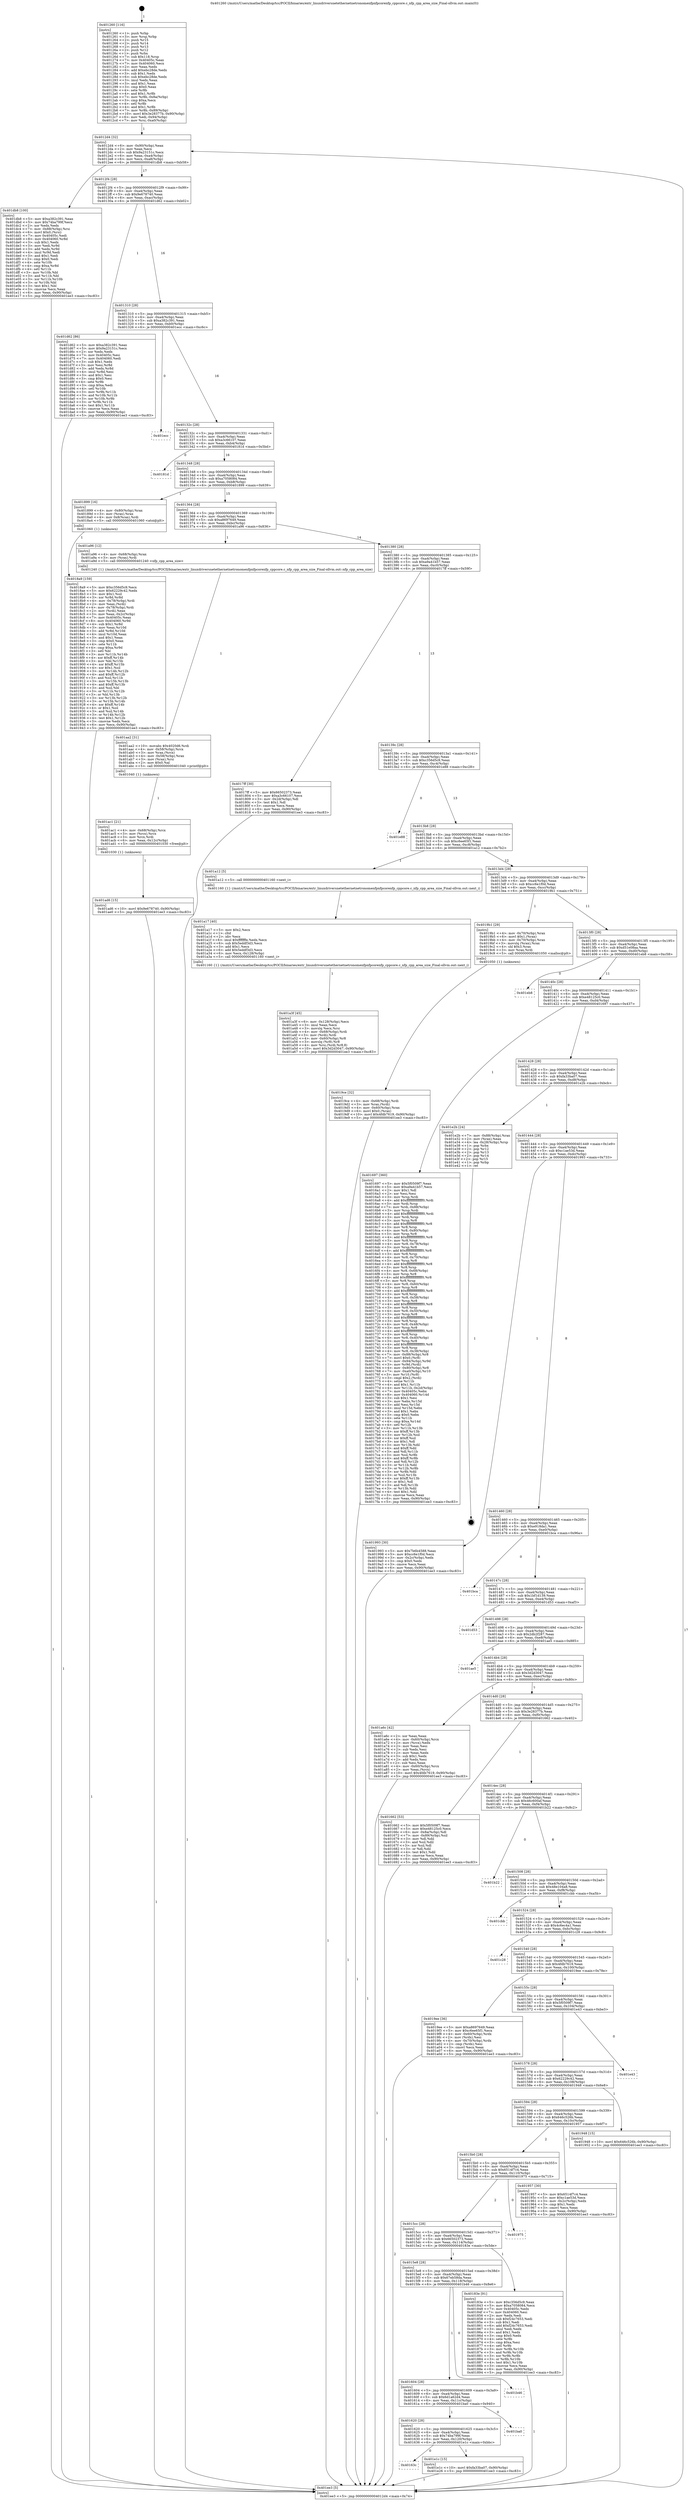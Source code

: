 digraph "0x401260" {
  label = "0x401260 (/mnt/c/Users/mathe/Desktop/tcc/POCII/binaries/extr_linuxdriversnetethernetnetronomenfpnfpcorenfp_cppcore.c_nfp_cpp_area_size_Final-ollvm.out::main(0))"
  labelloc = "t"
  node[shape=record]

  Entry [label="",width=0.3,height=0.3,shape=circle,fillcolor=black,style=filled]
  "0x4012d4" [label="{
     0x4012d4 [32]\l
     | [instrs]\l
     &nbsp;&nbsp;0x4012d4 \<+6\>: mov -0x90(%rbp),%eax\l
     &nbsp;&nbsp;0x4012da \<+2\>: mov %eax,%ecx\l
     &nbsp;&nbsp;0x4012dc \<+6\>: sub $0x9a23151c,%ecx\l
     &nbsp;&nbsp;0x4012e2 \<+6\>: mov %eax,-0xa4(%rbp)\l
     &nbsp;&nbsp;0x4012e8 \<+6\>: mov %ecx,-0xa8(%rbp)\l
     &nbsp;&nbsp;0x4012ee \<+6\>: je 0000000000401db8 \<main+0xb58\>\l
  }"]
  "0x401db8" [label="{
     0x401db8 [100]\l
     | [instrs]\l
     &nbsp;&nbsp;0x401db8 \<+5\>: mov $0xa382c391,%eax\l
     &nbsp;&nbsp;0x401dbd \<+5\>: mov $0x74ba799f,%ecx\l
     &nbsp;&nbsp;0x401dc2 \<+2\>: xor %edx,%edx\l
     &nbsp;&nbsp;0x401dc4 \<+7\>: mov -0x88(%rbp),%rsi\l
     &nbsp;&nbsp;0x401dcb \<+6\>: movl $0x0,(%rsi)\l
     &nbsp;&nbsp;0x401dd1 \<+7\>: mov 0x40405c,%edi\l
     &nbsp;&nbsp;0x401dd8 \<+8\>: mov 0x404060,%r8d\l
     &nbsp;&nbsp;0x401de0 \<+3\>: sub $0x1,%edx\l
     &nbsp;&nbsp;0x401de3 \<+3\>: mov %edi,%r9d\l
     &nbsp;&nbsp;0x401de6 \<+3\>: add %edx,%r9d\l
     &nbsp;&nbsp;0x401de9 \<+4\>: imul %r9d,%edi\l
     &nbsp;&nbsp;0x401ded \<+3\>: and $0x1,%edi\l
     &nbsp;&nbsp;0x401df0 \<+3\>: cmp $0x0,%edi\l
     &nbsp;&nbsp;0x401df3 \<+4\>: sete %r10b\l
     &nbsp;&nbsp;0x401df7 \<+4\>: cmp $0xa,%r8d\l
     &nbsp;&nbsp;0x401dfb \<+4\>: setl %r11b\l
     &nbsp;&nbsp;0x401dff \<+3\>: mov %r10b,%bl\l
     &nbsp;&nbsp;0x401e02 \<+3\>: and %r11b,%bl\l
     &nbsp;&nbsp;0x401e05 \<+3\>: xor %r11b,%r10b\l
     &nbsp;&nbsp;0x401e08 \<+3\>: or %r10b,%bl\l
     &nbsp;&nbsp;0x401e0b \<+3\>: test $0x1,%bl\l
     &nbsp;&nbsp;0x401e0e \<+3\>: cmovne %ecx,%eax\l
     &nbsp;&nbsp;0x401e11 \<+6\>: mov %eax,-0x90(%rbp)\l
     &nbsp;&nbsp;0x401e17 \<+5\>: jmp 0000000000401ee3 \<main+0xc83\>\l
  }"]
  "0x4012f4" [label="{
     0x4012f4 [28]\l
     | [instrs]\l
     &nbsp;&nbsp;0x4012f4 \<+5\>: jmp 00000000004012f9 \<main+0x99\>\l
     &nbsp;&nbsp;0x4012f9 \<+6\>: mov -0xa4(%rbp),%eax\l
     &nbsp;&nbsp;0x4012ff \<+5\>: sub $0x9e678740,%eax\l
     &nbsp;&nbsp;0x401304 \<+6\>: mov %eax,-0xac(%rbp)\l
     &nbsp;&nbsp;0x40130a \<+6\>: je 0000000000401d62 \<main+0xb02\>\l
  }"]
  Exit [label="",width=0.3,height=0.3,shape=circle,fillcolor=black,style=filled,peripheries=2]
  "0x401d62" [label="{
     0x401d62 [86]\l
     | [instrs]\l
     &nbsp;&nbsp;0x401d62 \<+5\>: mov $0xa382c391,%eax\l
     &nbsp;&nbsp;0x401d67 \<+5\>: mov $0x9a23151c,%ecx\l
     &nbsp;&nbsp;0x401d6c \<+2\>: xor %edx,%edx\l
     &nbsp;&nbsp;0x401d6e \<+7\>: mov 0x40405c,%esi\l
     &nbsp;&nbsp;0x401d75 \<+7\>: mov 0x404060,%edi\l
     &nbsp;&nbsp;0x401d7c \<+3\>: sub $0x1,%edx\l
     &nbsp;&nbsp;0x401d7f \<+3\>: mov %esi,%r8d\l
     &nbsp;&nbsp;0x401d82 \<+3\>: add %edx,%r8d\l
     &nbsp;&nbsp;0x401d85 \<+4\>: imul %r8d,%esi\l
     &nbsp;&nbsp;0x401d89 \<+3\>: and $0x1,%esi\l
     &nbsp;&nbsp;0x401d8c \<+3\>: cmp $0x0,%esi\l
     &nbsp;&nbsp;0x401d8f \<+4\>: sete %r9b\l
     &nbsp;&nbsp;0x401d93 \<+3\>: cmp $0xa,%edi\l
     &nbsp;&nbsp;0x401d96 \<+4\>: setl %r10b\l
     &nbsp;&nbsp;0x401d9a \<+3\>: mov %r9b,%r11b\l
     &nbsp;&nbsp;0x401d9d \<+3\>: and %r10b,%r11b\l
     &nbsp;&nbsp;0x401da0 \<+3\>: xor %r10b,%r9b\l
     &nbsp;&nbsp;0x401da3 \<+3\>: or %r9b,%r11b\l
     &nbsp;&nbsp;0x401da6 \<+4\>: test $0x1,%r11b\l
     &nbsp;&nbsp;0x401daa \<+3\>: cmovne %ecx,%eax\l
     &nbsp;&nbsp;0x401dad \<+6\>: mov %eax,-0x90(%rbp)\l
     &nbsp;&nbsp;0x401db3 \<+5\>: jmp 0000000000401ee3 \<main+0xc83\>\l
  }"]
  "0x401310" [label="{
     0x401310 [28]\l
     | [instrs]\l
     &nbsp;&nbsp;0x401310 \<+5\>: jmp 0000000000401315 \<main+0xb5\>\l
     &nbsp;&nbsp;0x401315 \<+6\>: mov -0xa4(%rbp),%eax\l
     &nbsp;&nbsp;0x40131b \<+5\>: sub $0xa382c391,%eax\l
     &nbsp;&nbsp;0x401320 \<+6\>: mov %eax,-0xb0(%rbp)\l
     &nbsp;&nbsp;0x401326 \<+6\>: je 0000000000401ecc \<main+0xc6c\>\l
  }"]
  "0x40163c" [label="{
     0x40163c\l
  }", style=dashed]
  "0x401ecc" [label="{
     0x401ecc\l
  }", style=dashed]
  "0x40132c" [label="{
     0x40132c [28]\l
     | [instrs]\l
     &nbsp;&nbsp;0x40132c \<+5\>: jmp 0000000000401331 \<main+0xd1\>\l
     &nbsp;&nbsp;0x401331 \<+6\>: mov -0xa4(%rbp),%eax\l
     &nbsp;&nbsp;0x401337 \<+5\>: sub $0xa3c66107,%eax\l
     &nbsp;&nbsp;0x40133c \<+6\>: mov %eax,-0xb4(%rbp)\l
     &nbsp;&nbsp;0x401342 \<+6\>: je 000000000040181d \<main+0x5bd\>\l
  }"]
  "0x401e1c" [label="{
     0x401e1c [15]\l
     | [instrs]\l
     &nbsp;&nbsp;0x401e1c \<+10\>: movl $0xfa33ba07,-0x90(%rbp)\l
     &nbsp;&nbsp;0x401e26 \<+5\>: jmp 0000000000401ee3 \<main+0xc83\>\l
  }"]
  "0x40181d" [label="{
     0x40181d\l
  }", style=dashed]
  "0x401348" [label="{
     0x401348 [28]\l
     | [instrs]\l
     &nbsp;&nbsp;0x401348 \<+5\>: jmp 000000000040134d \<main+0xed\>\l
     &nbsp;&nbsp;0x40134d \<+6\>: mov -0xa4(%rbp),%eax\l
     &nbsp;&nbsp;0x401353 \<+5\>: sub $0xa7058084,%eax\l
     &nbsp;&nbsp;0x401358 \<+6\>: mov %eax,-0xb8(%rbp)\l
     &nbsp;&nbsp;0x40135e \<+6\>: je 0000000000401899 \<main+0x639\>\l
  }"]
  "0x401620" [label="{
     0x401620 [28]\l
     | [instrs]\l
     &nbsp;&nbsp;0x401620 \<+5\>: jmp 0000000000401625 \<main+0x3c5\>\l
     &nbsp;&nbsp;0x401625 \<+6\>: mov -0xa4(%rbp),%eax\l
     &nbsp;&nbsp;0x40162b \<+5\>: sub $0x74ba799f,%eax\l
     &nbsp;&nbsp;0x401630 \<+6\>: mov %eax,-0x120(%rbp)\l
     &nbsp;&nbsp;0x401636 \<+6\>: je 0000000000401e1c \<main+0xbbc\>\l
  }"]
  "0x401899" [label="{
     0x401899 [16]\l
     | [instrs]\l
     &nbsp;&nbsp;0x401899 \<+4\>: mov -0x80(%rbp),%rax\l
     &nbsp;&nbsp;0x40189d \<+3\>: mov (%rax),%rax\l
     &nbsp;&nbsp;0x4018a0 \<+4\>: mov 0x8(%rax),%rdi\l
     &nbsp;&nbsp;0x4018a4 \<+5\>: call 0000000000401060 \<atoi@plt\>\l
     | [calls]\l
     &nbsp;&nbsp;0x401060 \{1\} (unknown)\l
  }"]
  "0x401364" [label="{
     0x401364 [28]\l
     | [instrs]\l
     &nbsp;&nbsp;0x401364 \<+5\>: jmp 0000000000401369 \<main+0x109\>\l
     &nbsp;&nbsp;0x401369 \<+6\>: mov -0xa4(%rbp),%eax\l
     &nbsp;&nbsp;0x40136f \<+5\>: sub $0xa8697649,%eax\l
     &nbsp;&nbsp;0x401374 \<+6\>: mov %eax,-0xbc(%rbp)\l
     &nbsp;&nbsp;0x40137a \<+6\>: je 0000000000401a96 \<main+0x836\>\l
  }"]
  "0x401ba0" [label="{
     0x401ba0\l
  }", style=dashed]
  "0x401a96" [label="{
     0x401a96 [12]\l
     | [instrs]\l
     &nbsp;&nbsp;0x401a96 \<+4\>: mov -0x68(%rbp),%rax\l
     &nbsp;&nbsp;0x401a9a \<+3\>: mov (%rax),%rdi\l
     &nbsp;&nbsp;0x401a9d \<+5\>: call 0000000000401240 \<nfp_cpp_area_size\>\l
     | [calls]\l
     &nbsp;&nbsp;0x401240 \{1\} (/mnt/c/Users/mathe/Desktop/tcc/POCII/binaries/extr_linuxdriversnetethernetnetronomenfpnfpcorenfp_cppcore.c_nfp_cpp_area_size_Final-ollvm.out::nfp_cpp_area_size)\l
  }"]
  "0x401380" [label="{
     0x401380 [28]\l
     | [instrs]\l
     &nbsp;&nbsp;0x401380 \<+5\>: jmp 0000000000401385 \<main+0x125\>\l
     &nbsp;&nbsp;0x401385 \<+6\>: mov -0xa4(%rbp),%eax\l
     &nbsp;&nbsp;0x40138b \<+5\>: sub $0xa9a41b57,%eax\l
     &nbsp;&nbsp;0x401390 \<+6\>: mov %eax,-0xc0(%rbp)\l
     &nbsp;&nbsp;0x401396 \<+6\>: je 00000000004017ff \<main+0x59f\>\l
  }"]
  "0x401604" [label="{
     0x401604 [28]\l
     | [instrs]\l
     &nbsp;&nbsp;0x401604 \<+5\>: jmp 0000000000401609 \<main+0x3a9\>\l
     &nbsp;&nbsp;0x401609 \<+6\>: mov -0xa4(%rbp),%eax\l
     &nbsp;&nbsp;0x40160f \<+5\>: sub $0x6d1a62d4,%eax\l
     &nbsp;&nbsp;0x401614 \<+6\>: mov %eax,-0x11c(%rbp)\l
     &nbsp;&nbsp;0x40161a \<+6\>: je 0000000000401ba0 \<main+0x940\>\l
  }"]
  "0x4017ff" [label="{
     0x4017ff [30]\l
     | [instrs]\l
     &nbsp;&nbsp;0x4017ff \<+5\>: mov $0x66502373,%eax\l
     &nbsp;&nbsp;0x401804 \<+5\>: mov $0xa3c66107,%ecx\l
     &nbsp;&nbsp;0x401809 \<+3\>: mov -0x2d(%rbp),%dl\l
     &nbsp;&nbsp;0x40180c \<+3\>: test $0x1,%dl\l
     &nbsp;&nbsp;0x40180f \<+3\>: cmovne %ecx,%eax\l
     &nbsp;&nbsp;0x401812 \<+6\>: mov %eax,-0x90(%rbp)\l
     &nbsp;&nbsp;0x401818 \<+5\>: jmp 0000000000401ee3 \<main+0xc83\>\l
  }"]
  "0x40139c" [label="{
     0x40139c [28]\l
     | [instrs]\l
     &nbsp;&nbsp;0x40139c \<+5\>: jmp 00000000004013a1 \<main+0x141\>\l
     &nbsp;&nbsp;0x4013a1 \<+6\>: mov -0xa4(%rbp),%eax\l
     &nbsp;&nbsp;0x4013a7 \<+5\>: sub $0xc356d5c9,%eax\l
     &nbsp;&nbsp;0x4013ac \<+6\>: mov %eax,-0xc4(%rbp)\l
     &nbsp;&nbsp;0x4013b2 \<+6\>: je 0000000000401e88 \<main+0xc28\>\l
  }"]
  "0x401b46" [label="{
     0x401b46\l
  }", style=dashed]
  "0x401e88" [label="{
     0x401e88\l
  }", style=dashed]
  "0x4013b8" [label="{
     0x4013b8 [28]\l
     | [instrs]\l
     &nbsp;&nbsp;0x4013b8 \<+5\>: jmp 00000000004013bd \<main+0x15d\>\l
     &nbsp;&nbsp;0x4013bd \<+6\>: mov -0xa4(%rbp),%eax\l
     &nbsp;&nbsp;0x4013c3 \<+5\>: sub $0xc6ee65f1,%eax\l
     &nbsp;&nbsp;0x4013c8 \<+6\>: mov %eax,-0xc8(%rbp)\l
     &nbsp;&nbsp;0x4013ce \<+6\>: je 0000000000401a12 \<main+0x7b2\>\l
  }"]
  "0x401ad6" [label="{
     0x401ad6 [15]\l
     | [instrs]\l
     &nbsp;&nbsp;0x401ad6 \<+10\>: movl $0x9e678740,-0x90(%rbp)\l
     &nbsp;&nbsp;0x401ae0 \<+5\>: jmp 0000000000401ee3 \<main+0xc83\>\l
  }"]
  "0x401a12" [label="{
     0x401a12 [5]\l
     | [instrs]\l
     &nbsp;&nbsp;0x401a12 \<+5\>: call 0000000000401160 \<next_i\>\l
     | [calls]\l
     &nbsp;&nbsp;0x401160 \{1\} (/mnt/c/Users/mathe/Desktop/tcc/POCII/binaries/extr_linuxdriversnetethernetnetronomenfpnfpcorenfp_cppcore.c_nfp_cpp_area_size_Final-ollvm.out::next_i)\l
  }"]
  "0x4013d4" [label="{
     0x4013d4 [28]\l
     | [instrs]\l
     &nbsp;&nbsp;0x4013d4 \<+5\>: jmp 00000000004013d9 \<main+0x179\>\l
     &nbsp;&nbsp;0x4013d9 \<+6\>: mov -0xa4(%rbp),%eax\l
     &nbsp;&nbsp;0x4013df \<+5\>: sub $0xcc6e1f0d,%eax\l
     &nbsp;&nbsp;0x4013e4 \<+6\>: mov %eax,-0xcc(%rbp)\l
     &nbsp;&nbsp;0x4013ea \<+6\>: je 00000000004019b1 \<main+0x751\>\l
  }"]
  "0x401ac1" [label="{
     0x401ac1 [21]\l
     | [instrs]\l
     &nbsp;&nbsp;0x401ac1 \<+4\>: mov -0x68(%rbp),%rcx\l
     &nbsp;&nbsp;0x401ac5 \<+3\>: mov (%rcx),%rcx\l
     &nbsp;&nbsp;0x401ac8 \<+3\>: mov %rcx,%rdi\l
     &nbsp;&nbsp;0x401acb \<+6\>: mov %eax,-0x12c(%rbp)\l
     &nbsp;&nbsp;0x401ad1 \<+5\>: call 0000000000401030 \<free@plt\>\l
     | [calls]\l
     &nbsp;&nbsp;0x401030 \{1\} (unknown)\l
  }"]
  "0x4019b1" [label="{
     0x4019b1 [29]\l
     | [instrs]\l
     &nbsp;&nbsp;0x4019b1 \<+4\>: mov -0x70(%rbp),%rax\l
     &nbsp;&nbsp;0x4019b5 \<+6\>: movl $0x1,(%rax)\l
     &nbsp;&nbsp;0x4019bb \<+4\>: mov -0x70(%rbp),%rax\l
     &nbsp;&nbsp;0x4019bf \<+3\>: movslq (%rax),%rax\l
     &nbsp;&nbsp;0x4019c2 \<+4\>: shl $0x3,%rax\l
     &nbsp;&nbsp;0x4019c6 \<+3\>: mov %rax,%rdi\l
     &nbsp;&nbsp;0x4019c9 \<+5\>: call 0000000000401050 \<malloc@plt\>\l
     | [calls]\l
     &nbsp;&nbsp;0x401050 \{1\} (unknown)\l
  }"]
  "0x4013f0" [label="{
     0x4013f0 [28]\l
     | [instrs]\l
     &nbsp;&nbsp;0x4013f0 \<+5\>: jmp 00000000004013f5 \<main+0x195\>\l
     &nbsp;&nbsp;0x4013f5 \<+6\>: mov -0xa4(%rbp),%eax\l
     &nbsp;&nbsp;0x4013fb \<+5\>: sub $0xd51e08aa,%eax\l
     &nbsp;&nbsp;0x401400 \<+6\>: mov %eax,-0xd0(%rbp)\l
     &nbsp;&nbsp;0x401406 \<+6\>: je 0000000000401eb8 \<main+0xc58\>\l
  }"]
  "0x401aa2" [label="{
     0x401aa2 [31]\l
     | [instrs]\l
     &nbsp;&nbsp;0x401aa2 \<+10\>: movabs $0x4020d6,%rdi\l
     &nbsp;&nbsp;0x401aac \<+4\>: mov -0x58(%rbp),%rcx\l
     &nbsp;&nbsp;0x401ab0 \<+3\>: mov %rax,(%rcx)\l
     &nbsp;&nbsp;0x401ab3 \<+4\>: mov -0x58(%rbp),%rax\l
     &nbsp;&nbsp;0x401ab7 \<+3\>: mov (%rax),%rsi\l
     &nbsp;&nbsp;0x401aba \<+2\>: mov $0x0,%al\l
     &nbsp;&nbsp;0x401abc \<+5\>: call 0000000000401040 \<printf@plt\>\l
     | [calls]\l
     &nbsp;&nbsp;0x401040 \{1\} (unknown)\l
  }"]
  "0x401eb8" [label="{
     0x401eb8\l
  }", style=dashed]
  "0x40140c" [label="{
     0x40140c [28]\l
     | [instrs]\l
     &nbsp;&nbsp;0x40140c \<+5\>: jmp 0000000000401411 \<main+0x1b1\>\l
     &nbsp;&nbsp;0x401411 \<+6\>: mov -0xa4(%rbp),%eax\l
     &nbsp;&nbsp;0x401417 \<+5\>: sub $0xe48125c0,%eax\l
     &nbsp;&nbsp;0x40141c \<+6\>: mov %eax,-0xd4(%rbp)\l
     &nbsp;&nbsp;0x401422 \<+6\>: je 0000000000401697 \<main+0x437\>\l
  }"]
  "0x401a3f" [label="{
     0x401a3f [45]\l
     | [instrs]\l
     &nbsp;&nbsp;0x401a3f \<+6\>: mov -0x128(%rbp),%ecx\l
     &nbsp;&nbsp;0x401a45 \<+3\>: imul %eax,%ecx\l
     &nbsp;&nbsp;0x401a48 \<+3\>: movslq %ecx,%rsi\l
     &nbsp;&nbsp;0x401a4b \<+4\>: mov -0x68(%rbp),%rdi\l
     &nbsp;&nbsp;0x401a4f \<+3\>: mov (%rdi),%rdi\l
     &nbsp;&nbsp;0x401a52 \<+4\>: mov -0x60(%rbp),%r8\l
     &nbsp;&nbsp;0x401a56 \<+3\>: movslq (%r8),%r8\l
     &nbsp;&nbsp;0x401a59 \<+4\>: mov %rsi,(%rdi,%r8,8)\l
     &nbsp;&nbsp;0x401a5d \<+10\>: movl $0x3d2d3047,-0x90(%rbp)\l
     &nbsp;&nbsp;0x401a67 \<+5\>: jmp 0000000000401ee3 \<main+0xc83\>\l
  }"]
  "0x401697" [label="{
     0x401697 [360]\l
     | [instrs]\l
     &nbsp;&nbsp;0x401697 \<+5\>: mov $0x5f0509f7,%eax\l
     &nbsp;&nbsp;0x40169c \<+5\>: mov $0xa9a41b57,%ecx\l
     &nbsp;&nbsp;0x4016a1 \<+2\>: mov $0x1,%dl\l
     &nbsp;&nbsp;0x4016a3 \<+2\>: xor %esi,%esi\l
     &nbsp;&nbsp;0x4016a5 \<+3\>: mov %rsp,%rdi\l
     &nbsp;&nbsp;0x4016a8 \<+4\>: add $0xfffffffffffffff0,%rdi\l
     &nbsp;&nbsp;0x4016ac \<+3\>: mov %rdi,%rsp\l
     &nbsp;&nbsp;0x4016af \<+7\>: mov %rdi,-0x88(%rbp)\l
     &nbsp;&nbsp;0x4016b6 \<+3\>: mov %rsp,%rdi\l
     &nbsp;&nbsp;0x4016b9 \<+4\>: add $0xfffffffffffffff0,%rdi\l
     &nbsp;&nbsp;0x4016bd \<+3\>: mov %rdi,%rsp\l
     &nbsp;&nbsp;0x4016c0 \<+3\>: mov %rsp,%r8\l
     &nbsp;&nbsp;0x4016c3 \<+4\>: add $0xfffffffffffffff0,%r8\l
     &nbsp;&nbsp;0x4016c7 \<+3\>: mov %r8,%rsp\l
     &nbsp;&nbsp;0x4016ca \<+4\>: mov %r8,-0x80(%rbp)\l
     &nbsp;&nbsp;0x4016ce \<+3\>: mov %rsp,%r8\l
     &nbsp;&nbsp;0x4016d1 \<+4\>: add $0xfffffffffffffff0,%r8\l
     &nbsp;&nbsp;0x4016d5 \<+3\>: mov %r8,%rsp\l
     &nbsp;&nbsp;0x4016d8 \<+4\>: mov %r8,-0x78(%rbp)\l
     &nbsp;&nbsp;0x4016dc \<+3\>: mov %rsp,%r8\l
     &nbsp;&nbsp;0x4016df \<+4\>: add $0xfffffffffffffff0,%r8\l
     &nbsp;&nbsp;0x4016e3 \<+3\>: mov %r8,%rsp\l
     &nbsp;&nbsp;0x4016e6 \<+4\>: mov %r8,-0x70(%rbp)\l
     &nbsp;&nbsp;0x4016ea \<+3\>: mov %rsp,%r8\l
     &nbsp;&nbsp;0x4016ed \<+4\>: add $0xfffffffffffffff0,%r8\l
     &nbsp;&nbsp;0x4016f1 \<+3\>: mov %r8,%rsp\l
     &nbsp;&nbsp;0x4016f4 \<+4\>: mov %r8,-0x68(%rbp)\l
     &nbsp;&nbsp;0x4016f8 \<+3\>: mov %rsp,%r8\l
     &nbsp;&nbsp;0x4016fb \<+4\>: add $0xfffffffffffffff0,%r8\l
     &nbsp;&nbsp;0x4016ff \<+3\>: mov %r8,%rsp\l
     &nbsp;&nbsp;0x401702 \<+4\>: mov %r8,-0x60(%rbp)\l
     &nbsp;&nbsp;0x401706 \<+3\>: mov %rsp,%r8\l
     &nbsp;&nbsp;0x401709 \<+4\>: add $0xfffffffffffffff0,%r8\l
     &nbsp;&nbsp;0x40170d \<+3\>: mov %r8,%rsp\l
     &nbsp;&nbsp;0x401710 \<+4\>: mov %r8,-0x58(%rbp)\l
     &nbsp;&nbsp;0x401714 \<+3\>: mov %rsp,%r8\l
     &nbsp;&nbsp;0x401717 \<+4\>: add $0xfffffffffffffff0,%r8\l
     &nbsp;&nbsp;0x40171b \<+3\>: mov %r8,%rsp\l
     &nbsp;&nbsp;0x40171e \<+4\>: mov %r8,-0x50(%rbp)\l
     &nbsp;&nbsp;0x401722 \<+3\>: mov %rsp,%r8\l
     &nbsp;&nbsp;0x401725 \<+4\>: add $0xfffffffffffffff0,%r8\l
     &nbsp;&nbsp;0x401729 \<+3\>: mov %r8,%rsp\l
     &nbsp;&nbsp;0x40172c \<+4\>: mov %r8,-0x48(%rbp)\l
     &nbsp;&nbsp;0x401730 \<+3\>: mov %rsp,%r8\l
     &nbsp;&nbsp;0x401733 \<+4\>: add $0xfffffffffffffff0,%r8\l
     &nbsp;&nbsp;0x401737 \<+3\>: mov %r8,%rsp\l
     &nbsp;&nbsp;0x40173a \<+4\>: mov %r8,-0x40(%rbp)\l
     &nbsp;&nbsp;0x40173e \<+3\>: mov %rsp,%r8\l
     &nbsp;&nbsp;0x401741 \<+4\>: add $0xfffffffffffffff0,%r8\l
     &nbsp;&nbsp;0x401745 \<+3\>: mov %r8,%rsp\l
     &nbsp;&nbsp;0x401748 \<+4\>: mov %r8,-0x38(%rbp)\l
     &nbsp;&nbsp;0x40174c \<+7\>: mov -0x88(%rbp),%r8\l
     &nbsp;&nbsp;0x401753 \<+7\>: movl $0x0,(%r8)\l
     &nbsp;&nbsp;0x40175a \<+7\>: mov -0x94(%rbp),%r9d\l
     &nbsp;&nbsp;0x401761 \<+3\>: mov %r9d,(%rdi)\l
     &nbsp;&nbsp;0x401764 \<+4\>: mov -0x80(%rbp),%r8\l
     &nbsp;&nbsp;0x401768 \<+7\>: mov -0xa0(%rbp),%r10\l
     &nbsp;&nbsp;0x40176f \<+3\>: mov %r10,(%r8)\l
     &nbsp;&nbsp;0x401772 \<+3\>: cmpl $0x2,(%rdi)\l
     &nbsp;&nbsp;0x401775 \<+4\>: setne %r11b\l
     &nbsp;&nbsp;0x401779 \<+4\>: and $0x1,%r11b\l
     &nbsp;&nbsp;0x40177d \<+4\>: mov %r11b,-0x2d(%rbp)\l
     &nbsp;&nbsp;0x401781 \<+7\>: mov 0x40405c,%ebx\l
     &nbsp;&nbsp;0x401788 \<+8\>: mov 0x404060,%r14d\l
     &nbsp;&nbsp;0x401790 \<+3\>: sub $0x1,%esi\l
     &nbsp;&nbsp;0x401793 \<+3\>: mov %ebx,%r15d\l
     &nbsp;&nbsp;0x401796 \<+3\>: add %esi,%r15d\l
     &nbsp;&nbsp;0x401799 \<+4\>: imul %r15d,%ebx\l
     &nbsp;&nbsp;0x40179d \<+3\>: and $0x1,%ebx\l
     &nbsp;&nbsp;0x4017a0 \<+3\>: cmp $0x0,%ebx\l
     &nbsp;&nbsp;0x4017a3 \<+4\>: sete %r11b\l
     &nbsp;&nbsp;0x4017a7 \<+4\>: cmp $0xa,%r14d\l
     &nbsp;&nbsp;0x4017ab \<+4\>: setl %r12b\l
     &nbsp;&nbsp;0x4017af \<+3\>: mov %r11b,%r13b\l
     &nbsp;&nbsp;0x4017b2 \<+4\>: xor $0xff,%r13b\l
     &nbsp;&nbsp;0x4017b6 \<+3\>: mov %r12b,%sil\l
     &nbsp;&nbsp;0x4017b9 \<+4\>: xor $0xff,%sil\l
     &nbsp;&nbsp;0x4017bd \<+3\>: xor $0x1,%dl\l
     &nbsp;&nbsp;0x4017c0 \<+3\>: mov %r13b,%dil\l
     &nbsp;&nbsp;0x4017c3 \<+4\>: and $0xff,%dil\l
     &nbsp;&nbsp;0x4017c7 \<+3\>: and %dl,%r11b\l
     &nbsp;&nbsp;0x4017ca \<+3\>: mov %sil,%r8b\l
     &nbsp;&nbsp;0x4017cd \<+4\>: and $0xff,%r8b\l
     &nbsp;&nbsp;0x4017d1 \<+3\>: and %dl,%r12b\l
     &nbsp;&nbsp;0x4017d4 \<+3\>: or %r11b,%dil\l
     &nbsp;&nbsp;0x4017d7 \<+3\>: or %r12b,%r8b\l
     &nbsp;&nbsp;0x4017da \<+3\>: xor %r8b,%dil\l
     &nbsp;&nbsp;0x4017dd \<+3\>: or %sil,%r13b\l
     &nbsp;&nbsp;0x4017e0 \<+4\>: xor $0xff,%r13b\l
     &nbsp;&nbsp;0x4017e4 \<+3\>: or $0x1,%dl\l
     &nbsp;&nbsp;0x4017e7 \<+3\>: and %dl,%r13b\l
     &nbsp;&nbsp;0x4017ea \<+3\>: or %r13b,%dil\l
     &nbsp;&nbsp;0x4017ed \<+4\>: test $0x1,%dil\l
     &nbsp;&nbsp;0x4017f1 \<+3\>: cmovne %ecx,%eax\l
     &nbsp;&nbsp;0x4017f4 \<+6\>: mov %eax,-0x90(%rbp)\l
     &nbsp;&nbsp;0x4017fa \<+5\>: jmp 0000000000401ee3 \<main+0xc83\>\l
  }"]
  "0x401428" [label="{
     0x401428 [28]\l
     | [instrs]\l
     &nbsp;&nbsp;0x401428 \<+5\>: jmp 000000000040142d \<main+0x1cd\>\l
     &nbsp;&nbsp;0x40142d \<+6\>: mov -0xa4(%rbp),%eax\l
     &nbsp;&nbsp;0x401433 \<+5\>: sub $0xfa33ba07,%eax\l
     &nbsp;&nbsp;0x401438 \<+6\>: mov %eax,-0xd8(%rbp)\l
     &nbsp;&nbsp;0x40143e \<+6\>: je 0000000000401e2b \<main+0xbcb\>\l
  }"]
  "0x401a17" [label="{
     0x401a17 [40]\l
     | [instrs]\l
     &nbsp;&nbsp;0x401a17 \<+5\>: mov $0x2,%ecx\l
     &nbsp;&nbsp;0x401a1c \<+1\>: cltd\l
     &nbsp;&nbsp;0x401a1d \<+2\>: idiv %ecx\l
     &nbsp;&nbsp;0x401a1f \<+6\>: imul $0xfffffffe,%edx,%ecx\l
     &nbsp;&nbsp;0x401a25 \<+6\>: sub $0x5eddf3d3,%ecx\l
     &nbsp;&nbsp;0x401a2b \<+3\>: add $0x1,%ecx\l
     &nbsp;&nbsp;0x401a2e \<+6\>: add $0x5eddf3d3,%ecx\l
     &nbsp;&nbsp;0x401a34 \<+6\>: mov %ecx,-0x128(%rbp)\l
     &nbsp;&nbsp;0x401a3a \<+5\>: call 0000000000401160 \<next_i\>\l
     | [calls]\l
     &nbsp;&nbsp;0x401160 \{1\} (/mnt/c/Users/mathe/Desktop/tcc/POCII/binaries/extr_linuxdriversnetethernetnetronomenfpnfpcorenfp_cppcore.c_nfp_cpp_area_size_Final-ollvm.out::next_i)\l
  }"]
  "0x401e2b" [label="{
     0x401e2b [24]\l
     | [instrs]\l
     &nbsp;&nbsp;0x401e2b \<+7\>: mov -0x88(%rbp),%rax\l
     &nbsp;&nbsp;0x401e32 \<+2\>: mov (%rax),%eax\l
     &nbsp;&nbsp;0x401e34 \<+4\>: lea -0x28(%rbp),%rsp\l
     &nbsp;&nbsp;0x401e38 \<+1\>: pop %rbx\l
     &nbsp;&nbsp;0x401e39 \<+2\>: pop %r12\l
     &nbsp;&nbsp;0x401e3b \<+2\>: pop %r13\l
     &nbsp;&nbsp;0x401e3d \<+2\>: pop %r14\l
     &nbsp;&nbsp;0x401e3f \<+2\>: pop %r15\l
     &nbsp;&nbsp;0x401e41 \<+1\>: pop %rbp\l
     &nbsp;&nbsp;0x401e42 \<+1\>: ret\l
  }"]
  "0x401444" [label="{
     0x401444 [28]\l
     | [instrs]\l
     &nbsp;&nbsp;0x401444 \<+5\>: jmp 0000000000401449 \<main+0x1e9\>\l
     &nbsp;&nbsp;0x401449 \<+6\>: mov -0xa4(%rbp),%eax\l
     &nbsp;&nbsp;0x40144f \<+5\>: sub $0xc1ae53d,%eax\l
     &nbsp;&nbsp;0x401454 \<+6\>: mov %eax,-0xdc(%rbp)\l
     &nbsp;&nbsp;0x40145a \<+6\>: je 0000000000401993 \<main+0x733\>\l
  }"]
  "0x4019ce" [label="{
     0x4019ce [32]\l
     | [instrs]\l
     &nbsp;&nbsp;0x4019ce \<+4\>: mov -0x68(%rbp),%rdi\l
     &nbsp;&nbsp;0x4019d2 \<+3\>: mov %rax,(%rdi)\l
     &nbsp;&nbsp;0x4019d5 \<+4\>: mov -0x60(%rbp),%rax\l
     &nbsp;&nbsp;0x4019d9 \<+6\>: movl $0x0,(%rax)\l
     &nbsp;&nbsp;0x4019df \<+10\>: movl $0x4fdb7619,-0x90(%rbp)\l
     &nbsp;&nbsp;0x4019e9 \<+5\>: jmp 0000000000401ee3 \<main+0xc83\>\l
  }"]
  "0x401993" [label="{
     0x401993 [30]\l
     | [instrs]\l
     &nbsp;&nbsp;0x401993 \<+5\>: mov $0x7b6b4588,%eax\l
     &nbsp;&nbsp;0x401998 \<+5\>: mov $0xcc6e1f0d,%ecx\l
     &nbsp;&nbsp;0x40199d \<+3\>: mov -0x2c(%rbp),%edx\l
     &nbsp;&nbsp;0x4019a0 \<+3\>: cmp $0x0,%edx\l
     &nbsp;&nbsp;0x4019a3 \<+3\>: cmove %ecx,%eax\l
     &nbsp;&nbsp;0x4019a6 \<+6\>: mov %eax,-0x90(%rbp)\l
     &nbsp;&nbsp;0x4019ac \<+5\>: jmp 0000000000401ee3 \<main+0xc83\>\l
  }"]
  "0x401460" [label="{
     0x401460 [28]\l
     | [instrs]\l
     &nbsp;&nbsp;0x401460 \<+5\>: jmp 0000000000401465 \<main+0x205\>\l
     &nbsp;&nbsp;0x401465 \<+6\>: mov -0xa4(%rbp),%eax\l
     &nbsp;&nbsp;0x40146b \<+5\>: sub $0xe918da1,%eax\l
     &nbsp;&nbsp;0x401470 \<+6\>: mov %eax,-0xe0(%rbp)\l
     &nbsp;&nbsp;0x401476 \<+6\>: je 0000000000401bca \<main+0x96a\>\l
  }"]
  "0x4018a9" [label="{
     0x4018a9 [159]\l
     | [instrs]\l
     &nbsp;&nbsp;0x4018a9 \<+5\>: mov $0xc356d5c9,%ecx\l
     &nbsp;&nbsp;0x4018ae \<+5\>: mov $0x62229c42,%edx\l
     &nbsp;&nbsp;0x4018b3 \<+3\>: mov $0x1,%sil\l
     &nbsp;&nbsp;0x4018b6 \<+3\>: xor %r8d,%r8d\l
     &nbsp;&nbsp;0x4018b9 \<+4\>: mov -0x78(%rbp),%rdi\l
     &nbsp;&nbsp;0x4018bd \<+2\>: mov %eax,(%rdi)\l
     &nbsp;&nbsp;0x4018bf \<+4\>: mov -0x78(%rbp),%rdi\l
     &nbsp;&nbsp;0x4018c3 \<+2\>: mov (%rdi),%eax\l
     &nbsp;&nbsp;0x4018c5 \<+3\>: mov %eax,-0x2c(%rbp)\l
     &nbsp;&nbsp;0x4018c8 \<+7\>: mov 0x40405c,%eax\l
     &nbsp;&nbsp;0x4018cf \<+8\>: mov 0x404060,%r9d\l
     &nbsp;&nbsp;0x4018d7 \<+4\>: sub $0x1,%r8d\l
     &nbsp;&nbsp;0x4018db \<+3\>: mov %eax,%r10d\l
     &nbsp;&nbsp;0x4018de \<+3\>: add %r8d,%r10d\l
     &nbsp;&nbsp;0x4018e1 \<+4\>: imul %r10d,%eax\l
     &nbsp;&nbsp;0x4018e5 \<+3\>: and $0x1,%eax\l
     &nbsp;&nbsp;0x4018e8 \<+3\>: cmp $0x0,%eax\l
     &nbsp;&nbsp;0x4018eb \<+4\>: sete %r11b\l
     &nbsp;&nbsp;0x4018ef \<+4\>: cmp $0xa,%r9d\l
     &nbsp;&nbsp;0x4018f3 \<+3\>: setl %bl\l
     &nbsp;&nbsp;0x4018f6 \<+3\>: mov %r11b,%r14b\l
     &nbsp;&nbsp;0x4018f9 \<+4\>: xor $0xff,%r14b\l
     &nbsp;&nbsp;0x4018fd \<+3\>: mov %bl,%r15b\l
     &nbsp;&nbsp;0x401900 \<+4\>: xor $0xff,%r15b\l
     &nbsp;&nbsp;0x401904 \<+4\>: xor $0x1,%sil\l
     &nbsp;&nbsp;0x401908 \<+3\>: mov %r14b,%r12b\l
     &nbsp;&nbsp;0x40190b \<+4\>: and $0xff,%r12b\l
     &nbsp;&nbsp;0x40190f \<+3\>: and %sil,%r11b\l
     &nbsp;&nbsp;0x401912 \<+3\>: mov %r15b,%r13b\l
     &nbsp;&nbsp;0x401915 \<+4\>: and $0xff,%r13b\l
     &nbsp;&nbsp;0x401919 \<+3\>: and %sil,%bl\l
     &nbsp;&nbsp;0x40191c \<+3\>: or %r11b,%r12b\l
     &nbsp;&nbsp;0x40191f \<+3\>: or %bl,%r13b\l
     &nbsp;&nbsp;0x401922 \<+3\>: xor %r13b,%r12b\l
     &nbsp;&nbsp;0x401925 \<+3\>: or %r15b,%r14b\l
     &nbsp;&nbsp;0x401928 \<+4\>: xor $0xff,%r14b\l
     &nbsp;&nbsp;0x40192c \<+4\>: or $0x1,%sil\l
     &nbsp;&nbsp;0x401930 \<+3\>: and %sil,%r14b\l
     &nbsp;&nbsp;0x401933 \<+3\>: or %r14b,%r12b\l
     &nbsp;&nbsp;0x401936 \<+4\>: test $0x1,%r12b\l
     &nbsp;&nbsp;0x40193a \<+3\>: cmovne %edx,%ecx\l
     &nbsp;&nbsp;0x40193d \<+6\>: mov %ecx,-0x90(%rbp)\l
     &nbsp;&nbsp;0x401943 \<+5\>: jmp 0000000000401ee3 \<main+0xc83\>\l
  }"]
  "0x401bca" [label="{
     0x401bca\l
  }", style=dashed]
  "0x40147c" [label="{
     0x40147c [28]\l
     | [instrs]\l
     &nbsp;&nbsp;0x40147c \<+5\>: jmp 0000000000401481 \<main+0x221\>\l
     &nbsp;&nbsp;0x401481 \<+6\>: mov -0xa4(%rbp),%eax\l
     &nbsp;&nbsp;0x401487 \<+5\>: sub $0x1bf1d139,%eax\l
     &nbsp;&nbsp;0x40148c \<+6\>: mov %eax,-0xe4(%rbp)\l
     &nbsp;&nbsp;0x401492 \<+6\>: je 0000000000401d53 \<main+0xaf3\>\l
  }"]
  "0x4015e8" [label="{
     0x4015e8 [28]\l
     | [instrs]\l
     &nbsp;&nbsp;0x4015e8 \<+5\>: jmp 00000000004015ed \<main+0x38d\>\l
     &nbsp;&nbsp;0x4015ed \<+6\>: mov -0xa4(%rbp),%eax\l
     &nbsp;&nbsp;0x4015f3 \<+5\>: sub $0x67eb58da,%eax\l
     &nbsp;&nbsp;0x4015f8 \<+6\>: mov %eax,-0x118(%rbp)\l
     &nbsp;&nbsp;0x4015fe \<+6\>: je 0000000000401b46 \<main+0x8e6\>\l
  }"]
  "0x401d53" [label="{
     0x401d53\l
  }", style=dashed]
  "0x401498" [label="{
     0x401498 [28]\l
     | [instrs]\l
     &nbsp;&nbsp;0x401498 \<+5\>: jmp 000000000040149d \<main+0x23d\>\l
     &nbsp;&nbsp;0x40149d \<+6\>: mov -0xa4(%rbp),%eax\l
     &nbsp;&nbsp;0x4014a3 \<+5\>: sub $0x2db2f287,%eax\l
     &nbsp;&nbsp;0x4014a8 \<+6\>: mov %eax,-0xe8(%rbp)\l
     &nbsp;&nbsp;0x4014ae \<+6\>: je 0000000000401ae5 \<main+0x885\>\l
  }"]
  "0x40183e" [label="{
     0x40183e [91]\l
     | [instrs]\l
     &nbsp;&nbsp;0x40183e \<+5\>: mov $0xc356d5c9,%eax\l
     &nbsp;&nbsp;0x401843 \<+5\>: mov $0xa7058084,%ecx\l
     &nbsp;&nbsp;0x401848 \<+7\>: mov 0x40405c,%edx\l
     &nbsp;&nbsp;0x40184f \<+7\>: mov 0x404060,%esi\l
     &nbsp;&nbsp;0x401856 \<+2\>: mov %edx,%edi\l
     &nbsp;&nbsp;0x401858 \<+6\>: sub $0xf24c7653,%edi\l
     &nbsp;&nbsp;0x40185e \<+3\>: sub $0x1,%edi\l
     &nbsp;&nbsp;0x401861 \<+6\>: add $0xf24c7653,%edi\l
     &nbsp;&nbsp;0x401867 \<+3\>: imul %edi,%edx\l
     &nbsp;&nbsp;0x40186a \<+3\>: and $0x1,%edx\l
     &nbsp;&nbsp;0x40186d \<+3\>: cmp $0x0,%edx\l
     &nbsp;&nbsp;0x401870 \<+4\>: sete %r8b\l
     &nbsp;&nbsp;0x401874 \<+3\>: cmp $0xa,%esi\l
     &nbsp;&nbsp;0x401877 \<+4\>: setl %r9b\l
     &nbsp;&nbsp;0x40187b \<+3\>: mov %r8b,%r10b\l
     &nbsp;&nbsp;0x40187e \<+3\>: and %r9b,%r10b\l
     &nbsp;&nbsp;0x401881 \<+3\>: xor %r9b,%r8b\l
     &nbsp;&nbsp;0x401884 \<+3\>: or %r8b,%r10b\l
     &nbsp;&nbsp;0x401887 \<+4\>: test $0x1,%r10b\l
     &nbsp;&nbsp;0x40188b \<+3\>: cmovne %ecx,%eax\l
     &nbsp;&nbsp;0x40188e \<+6\>: mov %eax,-0x90(%rbp)\l
     &nbsp;&nbsp;0x401894 \<+5\>: jmp 0000000000401ee3 \<main+0xc83\>\l
  }"]
  "0x401ae5" [label="{
     0x401ae5\l
  }", style=dashed]
  "0x4014b4" [label="{
     0x4014b4 [28]\l
     | [instrs]\l
     &nbsp;&nbsp;0x4014b4 \<+5\>: jmp 00000000004014b9 \<main+0x259\>\l
     &nbsp;&nbsp;0x4014b9 \<+6\>: mov -0xa4(%rbp),%eax\l
     &nbsp;&nbsp;0x4014bf \<+5\>: sub $0x3d2d3047,%eax\l
     &nbsp;&nbsp;0x4014c4 \<+6\>: mov %eax,-0xec(%rbp)\l
     &nbsp;&nbsp;0x4014ca \<+6\>: je 0000000000401a6c \<main+0x80c\>\l
  }"]
  "0x4015cc" [label="{
     0x4015cc [28]\l
     | [instrs]\l
     &nbsp;&nbsp;0x4015cc \<+5\>: jmp 00000000004015d1 \<main+0x371\>\l
     &nbsp;&nbsp;0x4015d1 \<+6\>: mov -0xa4(%rbp),%eax\l
     &nbsp;&nbsp;0x4015d7 \<+5\>: sub $0x66502373,%eax\l
     &nbsp;&nbsp;0x4015dc \<+6\>: mov %eax,-0x114(%rbp)\l
     &nbsp;&nbsp;0x4015e2 \<+6\>: je 000000000040183e \<main+0x5de\>\l
  }"]
  "0x401a6c" [label="{
     0x401a6c [42]\l
     | [instrs]\l
     &nbsp;&nbsp;0x401a6c \<+2\>: xor %eax,%eax\l
     &nbsp;&nbsp;0x401a6e \<+4\>: mov -0x60(%rbp),%rcx\l
     &nbsp;&nbsp;0x401a72 \<+2\>: mov (%rcx),%edx\l
     &nbsp;&nbsp;0x401a74 \<+2\>: mov %eax,%esi\l
     &nbsp;&nbsp;0x401a76 \<+2\>: sub %edx,%esi\l
     &nbsp;&nbsp;0x401a78 \<+2\>: mov %eax,%edx\l
     &nbsp;&nbsp;0x401a7a \<+3\>: sub $0x1,%edx\l
     &nbsp;&nbsp;0x401a7d \<+2\>: add %edx,%esi\l
     &nbsp;&nbsp;0x401a7f \<+2\>: sub %esi,%eax\l
     &nbsp;&nbsp;0x401a81 \<+4\>: mov -0x60(%rbp),%rcx\l
     &nbsp;&nbsp;0x401a85 \<+2\>: mov %eax,(%rcx)\l
     &nbsp;&nbsp;0x401a87 \<+10\>: movl $0x4fdb7619,-0x90(%rbp)\l
     &nbsp;&nbsp;0x401a91 \<+5\>: jmp 0000000000401ee3 \<main+0xc83\>\l
  }"]
  "0x4014d0" [label="{
     0x4014d0 [28]\l
     | [instrs]\l
     &nbsp;&nbsp;0x4014d0 \<+5\>: jmp 00000000004014d5 \<main+0x275\>\l
     &nbsp;&nbsp;0x4014d5 \<+6\>: mov -0xa4(%rbp),%eax\l
     &nbsp;&nbsp;0x4014db \<+5\>: sub $0x3e28377b,%eax\l
     &nbsp;&nbsp;0x4014e0 \<+6\>: mov %eax,-0xf0(%rbp)\l
     &nbsp;&nbsp;0x4014e6 \<+6\>: je 0000000000401662 \<main+0x402\>\l
  }"]
  "0x401975" [label="{
     0x401975\l
  }", style=dashed]
  "0x401662" [label="{
     0x401662 [53]\l
     | [instrs]\l
     &nbsp;&nbsp;0x401662 \<+5\>: mov $0x5f0509f7,%eax\l
     &nbsp;&nbsp;0x401667 \<+5\>: mov $0xe48125c0,%ecx\l
     &nbsp;&nbsp;0x40166c \<+6\>: mov -0x8a(%rbp),%dl\l
     &nbsp;&nbsp;0x401672 \<+7\>: mov -0x89(%rbp),%sil\l
     &nbsp;&nbsp;0x401679 \<+3\>: mov %dl,%dil\l
     &nbsp;&nbsp;0x40167c \<+3\>: and %sil,%dil\l
     &nbsp;&nbsp;0x40167f \<+3\>: xor %sil,%dl\l
     &nbsp;&nbsp;0x401682 \<+3\>: or %dl,%dil\l
     &nbsp;&nbsp;0x401685 \<+4\>: test $0x1,%dil\l
     &nbsp;&nbsp;0x401689 \<+3\>: cmovne %ecx,%eax\l
     &nbsp;&nbsp;0x40168c \<+6\>: mov %eax,-0x90(%rbp)\l
     &nbsp;&nbsp;0x401692 \<+5\>: jmp 0000000000401ee3 \<main+0xc83\>\l
  }"]
  "0x4014ec" [label="{
     0x4014ec [28]\l
     | [instrs]\l
     &nbsp;&nbsp;0x4014ec \<+5\>: jmp 00000000004014f1 \<main+0x291\>\l
     &nbsp;&nbsp;0x4014f1 \<+6\>: mov -0xa4(%rbp),%eax\l
     &nbsp;&nbsp;0x4014f7 \<+5\>: sub $0x46c600af,%eax\l
     &nbsp;&nbsp;0x4014fc \<+6\>: mov %eax,-0xf4(%rbp)\l
     &nbsp;&nbsp;0x401502 \<+6\>: je 0000000000401b22 \<main+0x8c2\>\l
  }"]
  "0x401ee3" [label="{
     0x401ee3 [5]\l
     | [instrs]\l
     &nbsp;&nbsp;0x401ee3 \<+5\>: jmp 00000000004012d4 \<main+0x74\>\l
  }"]
  "0x401260" [label="{
     0x401260 [116]\l
     | [instrs]\l
     &nbsp;&nbsp;0x401260 \<+1\>: push %rbp\l
     &nbsp;&nbsp;0x401261 \<+3\>: mov %rsp,%rbp\l
     &nbsp;&nbsp;0x401264 \<+2\>: push %r15\l
     &nbsp;&nbsp;0x401266 \<+2\>: push %r14\l
     &nbsp;&nbsp;0x401268 \<+2\>: push %r13\l
     &nbsp;&nbsp;0x40126a \<+2\>: push %r12\l
     &nbsp;&nbsp;0x40126c \<+1\>: push %rbx\l
     &nbsp;&nbsp;0x40126d \<+7\>: sub $0x118,%rsp\l
     &nbsp;&nbsp;0x401274 \<+7\>: mov 0x40405c,%eax\l
     &nbsp;&nbsp;0x40127b \<+7\>: mov 0x404060,%ecx\l
     &nbsp;&nbsp;0x401282 \<+2\>: mov %eax,%edx\l
     &nbsp;&nbsp;0x401284 \<+6\>: add $0xebc28de,%edx\l
     &nbsp;&nbsp;0x40128a \<+3\>: sub $0x1,%edx\l
     &nbsp;&nbsp;0x40128d \<+6\>: sub $0xebc28de,%edx\l
     &nbsp;&nbsp;0x401293 \<+3\>: imul %edx,%eax\l
     &nbsp;&nbsp;0x401296 \<+3\>: and $0x1,%eax\l
     &nbsp;&nbsp;0x401299 \<+3\>: cmp $0x0,%eax\l
     &nbsp;&nbsp;0x40129c \<+4\>: sete %r8b\l
     &nbsp;&nbsp;0x4012a0 \<+4\>: and $0x1,%r8b\l
     &nbsp;&nbsp;0x4012a4 \<+7\>: mov %r8b,-0x8a(%rbp)\l
     &nbsp;&nbsp;0x4012ab \<+3\>: cmp $0xa,%ecx\l
     &nbsp;&nbsp;0x4012ae \<+4\>: setl %r8b\l
     &nbsp;&nbsp;0x4012b2 \<+4\>: and $0x1,%r8b\l
     &nbsp;&nbsp;0x4012b6 \<+7\>: mov %r8b,-0x89(%rbp)\l
     &nbsp;&nbsp;0x4012bd \<+10\>: movl $0x3e28377b,-0x90(%rbp)\l
     &nbsp;&nbsp;0x4012c7 \<+6\>: mov %edi,-0x94(%rbp)\l
     &nbsp;&nbsp;0x4012cd \<+7\>: mov %rsi,-0xa0(%rbp)\l
  }"]
  "0x4015b0" [label="{
     0x4015b0 [28]\l
     | [instrs]\l
     &nbsp;&nbsp;0x4015b0 \<+5\>: jmp 00000000004015b5 \<main+0x355\>\l
     &nbsp;&nbsp;0x4015b5 \<+6\>: mov -0xa4(%rbp),%eax\l
     &nbsp;&nbsp;0x4015bb \<+5\>: sub $0x6514f7c4,%eax\l
     &nbsp;&nbsp;0x4015c0 \<+6\>: mov %eax,-0x110(%rbp)\l
     &nbsp;&nbsp;0x4015c6 \<+6\>: je 0000000000401975 \<main+0x715\>\l
  }"]
  "0x401957" [label="{
     0x401957 [30]\l
     | [instrs]\l
     &nbsp;&nbsp;0x401957 \<+5\>: mov $0x6514f7c4,%eax\l
     &nbsp;&nbsp;0x40195c \<+5\>: mov $0xc1ae53d,%ecx\l
     &nbsp;&nbsp;0x401961 \<+3\>: mov -0x2c(%rbp),%edx\l
     &nbsp;&nbsp;0x401964 \<+3\>: cmp $0x1,%edx\l
     &nbsp;&nbsp;0x401967 \<+3\>: cmovl %ecx,%eax\l
     &nbsp;&nbsp;0x40196a \<+6\>: mov %eax,-0x90(%rbp)\l
     &nbsp;&nbsp;0x401970 \<+5\>: jmp 0000000000401ee3 \<main+0xc83\>\l
  }"]
  "0x401b22" [label="{
     0x401b22\l
  }", style=dashed]
  "0x401508" [label="{
     0x401508 [28]\l
     | [instrs]\l
     &nbsp;&nbsp;0x401508 \<+5\>: jmp 000000000040150d \<main+0x2ad\>\l
     &nbsp;&nbsp;0x40150d \<+6\>: mov -0xa4(%rbp),%eax\l
     &nbsp;&nbsp;0x401513 \<+5\>: sub $0x48e104a8,%eax\l
     &nbsp;&nbsp;0x401518 \<+6\>: mov %eax,-0xf8(%rbp)\l
     &nbsp;&nbsp;0x40151e \<+6\>: je 0000000000401cbb \<main+0xa5b\>\l
  }"]
  "0x401594" [label="{
     0x401594 [28]\l
     | [instrs]\l
     &nbsp;&nbsp;0x401594 \<+5\>: jmp 0000000000401599 \<main+0x339\>\l
     &nbsp;&nbsp;0x401599 \<+6\>: mov -0xa4(%rbp),%eax\l
     &nbsp;&nbsp;0x40159f \<+5\>: sub $0x646c526b,%eax\l
     &nbsp;&nbsp;0x4015a4 \<+6\>: mov %eax,-0x10c(%rbp)\l
     &nbsp;&nbsp;0x4015aa \<+6\>: je 0000000000401957 \<main+0x6f7\>\l
  }"]
  "0x401cbb" [label="{
     0x401cbb\l
  }", style=dashed]
  "0x401524" [label="{
     0x401524 [28]\l
     | [instrs]\l
     &nbsp;&nbsp;0x401524 \<+5\>: jmp 0000000000401529 \<main+0x2c9\>\l
     &nbsp;&nbsp;0x401529 \<+6\>: mov -0xa4(%rbp),%eax\l
     &nbsp;&nbsp;0x40152f \<+5\>: sub $0x4c6ec4a1,%eax\l
     &nbsp;&nbsp;0x401534 \<+6\>: mov %eax,-0xfc(%rbp)\l
     &nbsp;&nbsp;0x40153a \<+6\>: je 0000000000401c28 \<main+0x9c8\>\l
  }"]
  "0x401948" [label="{
     0x401948 [15]\l
     | [instrs]\l
     &nbsp;&nbsp;0x401948 \<+10\>: movl $0x646c526b,-0x90(%rbp)\l
     &nbsp;&nbsp;0x401952 \<+5\>: jmp 0000000000401ee3 \<main+0xc83\>\l
  }"]
  "0x401c28" [label="{
     0x401c28\l
  }", style=dashed]
  "0x401540" [label="{
     0x401540 [28]\l
     | [instrs]\l
     &nbsp;&nbsp;0x401540 \<+5\>: jmp 0000000000401545 \<main+0x2e5\>\l
     &nbsp;&nbsp;0x401545 \<+6\>: mov -0xa4(%rbp),%eax\l
     &nbsp;&nbsp;0x40154b \<+5\>: sub $0x4fdb7619,%eax\l
     &nbsp;&nbsp;0x401550 \<+6\>: mov %eax,-0x100(%rbp)\l
     &nbsp;&nbsp;0x401556 \<+6\>: je 00000000004019ee \<main+0x78e\>\l
  }"]
  "0x401578" [label="{
     0x401578 [28]\l
     | [instrs]\l
     &nbsp;&nbsp;0x401578 \<+5\>: jmp 000000000040157d \<main+0x31d\>\l
     &nbsp;&nbsp;0x40157d \<+6\>: mov -0xa4(%rbp),%eax\l
     &nbsp;&nbsp;0x401583 \<+5\>: sub $0x62229c42,%eax\l
     &nbsp;&nbsp;0x401588 \<+6\>: mov %eax,-0x108(%rbp)\l
     &nbsp;&nbsp;0x40158e \<+6\>: je 0000000000401948 \<main+0x6e8\>\l
  }"]
  "0x4019ee" [label="{
     0x4019ee [36]\l
     | [instrs]\l
     &nbsp;&nbsp;0x4019ee \<+5\>: mov $0xa8697649,%eax\l
     &nbsp;&nbsp;0x4019f3 \<+5\>: mov $0xc6ee65f1,%ecx\l
     &nbsp;&nbsp;0x4019f8 \<+4\>: mov -0x60(%rbp),%rdx\l
     &nbsp;&nbsp;0x4019fc \<+2\>: mov (%rdx),%esi\l
     &nbsp;&nbsp;0x4019fe \<+4\>: mov -0x70(%rbp),%rdx\l
     &nbsp;&nbsp;0x401a02 \<+2\>: cmp (%rdx),%esi\l
     &nbsp;&nbsp;0x401a04 \<+3\>: cmovl %ecx,%eax\l
     &nbsp;&nbsp;0x401a07 \<+6\>: mov %eax,-0x90(%rbp)\l
     &nbsp;&nbsp;0x401a0d \<+5\>: jmp 0000000000401ee3 \<main+0xc83\>\l
  }"]
  "0x40155c" [label="{
     0x40155c [28]\l
     | [instrs]\l
     &nbsp;&nbsp;0x40155c \<+5\>: jmp 0000000000401561 \<main+0x301\>\l
     &nbsp;&nbsp;0x401561 \<+6\>: mov -0xa4(%rbp),%eax\l
     &nbsp;&nbsp;0x401567 \<+5\>: sub $0x5f0509f7,%eax\l
     &nbsp;&nbsp;0x40156c \<+6\>: mov %eax,-0x104(%rbp)\l
     &nbsp;&nbsp;0x401572 \<+6\>: je 0000000000401e43 \<main+0xbe3\>\l
  }"]
  "0x401e43" [label="{
     0x401e43\l
  }", style=dashed]
  Entry -> "0x401260" [label=" 1"]
  "0x4012d4" -> "0x401db8" [label=" 1"]
  "0x4012d4" -> "0x4012f4" [label=" 17"]
  "0x401e2b" -> Exit [label=" 1"]
  "0x4012f4" -> "0x401d62" [label=" 1"]
  "0x4012f4" -> "0x401310" [label=" 16"]
  "0x401e1c" -> "0x401ee3" [label=" 1"]
  "0x401310" -> "0x401ecc" [label=" 0"]
  "0x401310" -> "0x40132c" [label=" 16"]
  "0x401620" -> "0x40163c" [label=" 0"]
  "0x40132c" -> "0x40181d" [label=" 0"]
  "0x40132c" -> "0x401348" [label=" 16"]
  "0x401620" -> "0x401e1c" [label=" 1"]
  "0x401348" -> "0x401899" [label=" 1"]
  "0x401348" -> "0x401364" [label=" 15"]
  "0x401604" -> "0x401620" [label=" 1"]
  "0x401364" -> "0x401a96" [label=" 1"]
  "0x401364" -> "0x401380" [label=" 14"]
  "0x401604" -> "0x401ba0" [label=" 0"]
  "0x401380" -> "0x4017ff" [label=" 1"]
  "0x401380" -> "0x40139c" [label=" 13"]
  "0x4015e8" -> "0x401604" [label=" 1"]
  "0x40139c" -> "0x401e88" [label=" 0"]
  "0x40139c" -> "0x4013b8" [label=" 13"]
  "0x4015e8" -> "0x401b46" [label=" 0"]
  "0x4013b8" -> "0x401a12" [label=" 1"]
  "0x4013b8" -> "0x4013d4" [label=" 12"]
  "0x401db8" -> "0x401ee3" [label=" 1"]
  "0x4013d4" -> "0x4019b1" [label=" 1"]
  "0x4013d4" -> "0x4013f0" [label=" 11"]
  "0x401d62" -> "0x401ee3" [label=" 1"]
  "0x4013f0" -> "0x401eb8" [label=" 0"]
  "0x4013f0" -> "0x40140c" [label=" 11"]
  "0x401ad6" -> "0x401ee3" [label=" 1"]
  "0x40140c" -> "0x401697" [label=" 1"]
  "0x40140c" -> "0x401428" [label=" 10"]
  "0x401ac1" -> "0x401ad6" [label=" 1"]
  "0x401428" -> "0x401e2b" [label=" 1"]
  "0x401428" -> "0x401444" [label=" 9"]
  "0x401aa2" -> "0x401ac1" [label=" 1"]
  "0x401444" -> "0x401993" [label=" 1"]
  "0x401444" -> "0x401460" [label=" 8"]
  "0x401a96" -> "0x401aa2" [label=" 1"]
  "0x401460" -> "0x401bca" [label=" 0"]
  "0x401460" -> "0x40147c" [label=" 8"]
  "0x401a6c" -> "0x401ee3" [label=" 1"]
  "0x40147c" -> "0x401d53" [label=" 0"]
  "0x40147c" -> "0x401498" [label=" 8"]
  "0x401a3f" -> "0x401ee3" [label=" 1"]
  "0x401498" -> "0x401ae5" [label=" 0"]
  "0x401498" -> "0x4014b4" [label=" 8"]
  "0x401a17" -> "0x401a3f" [label=" 1"]
  "0x4014b4" -> "0x401a6c" [label=" 1"]
  "0x4014b4" -> "0x4014d0" [label=" 7"]
  "0x4019ee" -> "0x401ee3" [label=" 2"]
  "0x4014d0" -> "0x401662" [label=" 1"]
  "0x4014d0" -> "0x4014ec" [label=" 6"]
  "0x401662" -> "0x401ee3" [label=" 1"]
  "0x401260" -> "0x4012d4" [label=" 1"]
  "0x401ee3" -> "0x4012d4" [label=" 17"]
  "0x4019ce" -> "0x401ee3" [label=" 1"]
  "0x401697" -> "0x401ee3" [label=" 1"]
  "0x4017ff" -> "0x401ee3" [label=" 1"]
  "0x401993" -> "0x401ee3" [label=" 1"]
  "0x4014ec" -> "0x401b22" [label=" 0"]
  "0x4014ec" -> "0x401508" [label=" 6"]
  "0x401957" -> "0x401ee3" [label=" 1"]
  "0x401508" -> "0x401cbb" [label=" 0"]
  "0x401508" -> "0x401524" [label=" 6"]
  "0x4018a9" -> "0x401ee3" [label=" 1"]
  "0x401524" -> "0x401c28" [label=" 0"]
  "0x401524" -> "0x401540" [label=" 6"]
  "0x401899" -> "0x4018a9" [label=" 1"]
  "0x401540" -> "0x4019ee" [label=" 2"]
  "0x401540" -> "0x40155c" [label=" 4"]
  "0x4015cc" -> "0x4015e8" [label=" 1"]
  "0x40155c" -> "0x401e43" [label=" 0"]
  "0x40155c" -> "0x401578" [label=" 4"]
  "0x40183e" -> "0x401ee3" [label=" 1"]
  "0x401578" -> "0x401948" [label=" 1"]
  "0x401578" -> "0x401594" [label=" 3"]
  "0x401948" -> "0x401ee3" [label=" 1"]
  "0x401594" -> "0x401957" [label=" 1"]
  "0x401594" -> "0x4015b0" [label=" 2"]
  "0x4019b1" -> "0x4019ce" [label=" 1"]
  "0x4015b0" -> "0x401975" [label=" 0"]
  "0x4015b0" -> "0x4015cc" [label=" 2"]
  "0x401a12" -> "0x401a17" [label=" 1"]
  "0x4015cc" -> "0x40183e" [label=" 1"]
}
